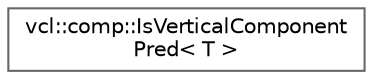 digraph "Graphical Class Hierarchy"
{
 // LATEX_PDF_SIZE
  bgcolor="transparent";
  edge [fontname=Helvetica,fontsize=10,labelfontname=Helvetica,labelfontsize=10];
  node [fontname=Helvetica,fontsize=10,shape=box,height=0.2,width=0.4];
  rankdir="LR";
  Node0 [label="vcl::comp::IsVerticalComponent\lPred\< T \>",height=0.2,width=0.4,color="grey40", fillcolor="white", style="filled",URL="$structvcl_1_1comp_1_1IsVerticalComponentPred.html",tooltip=" "];
}
